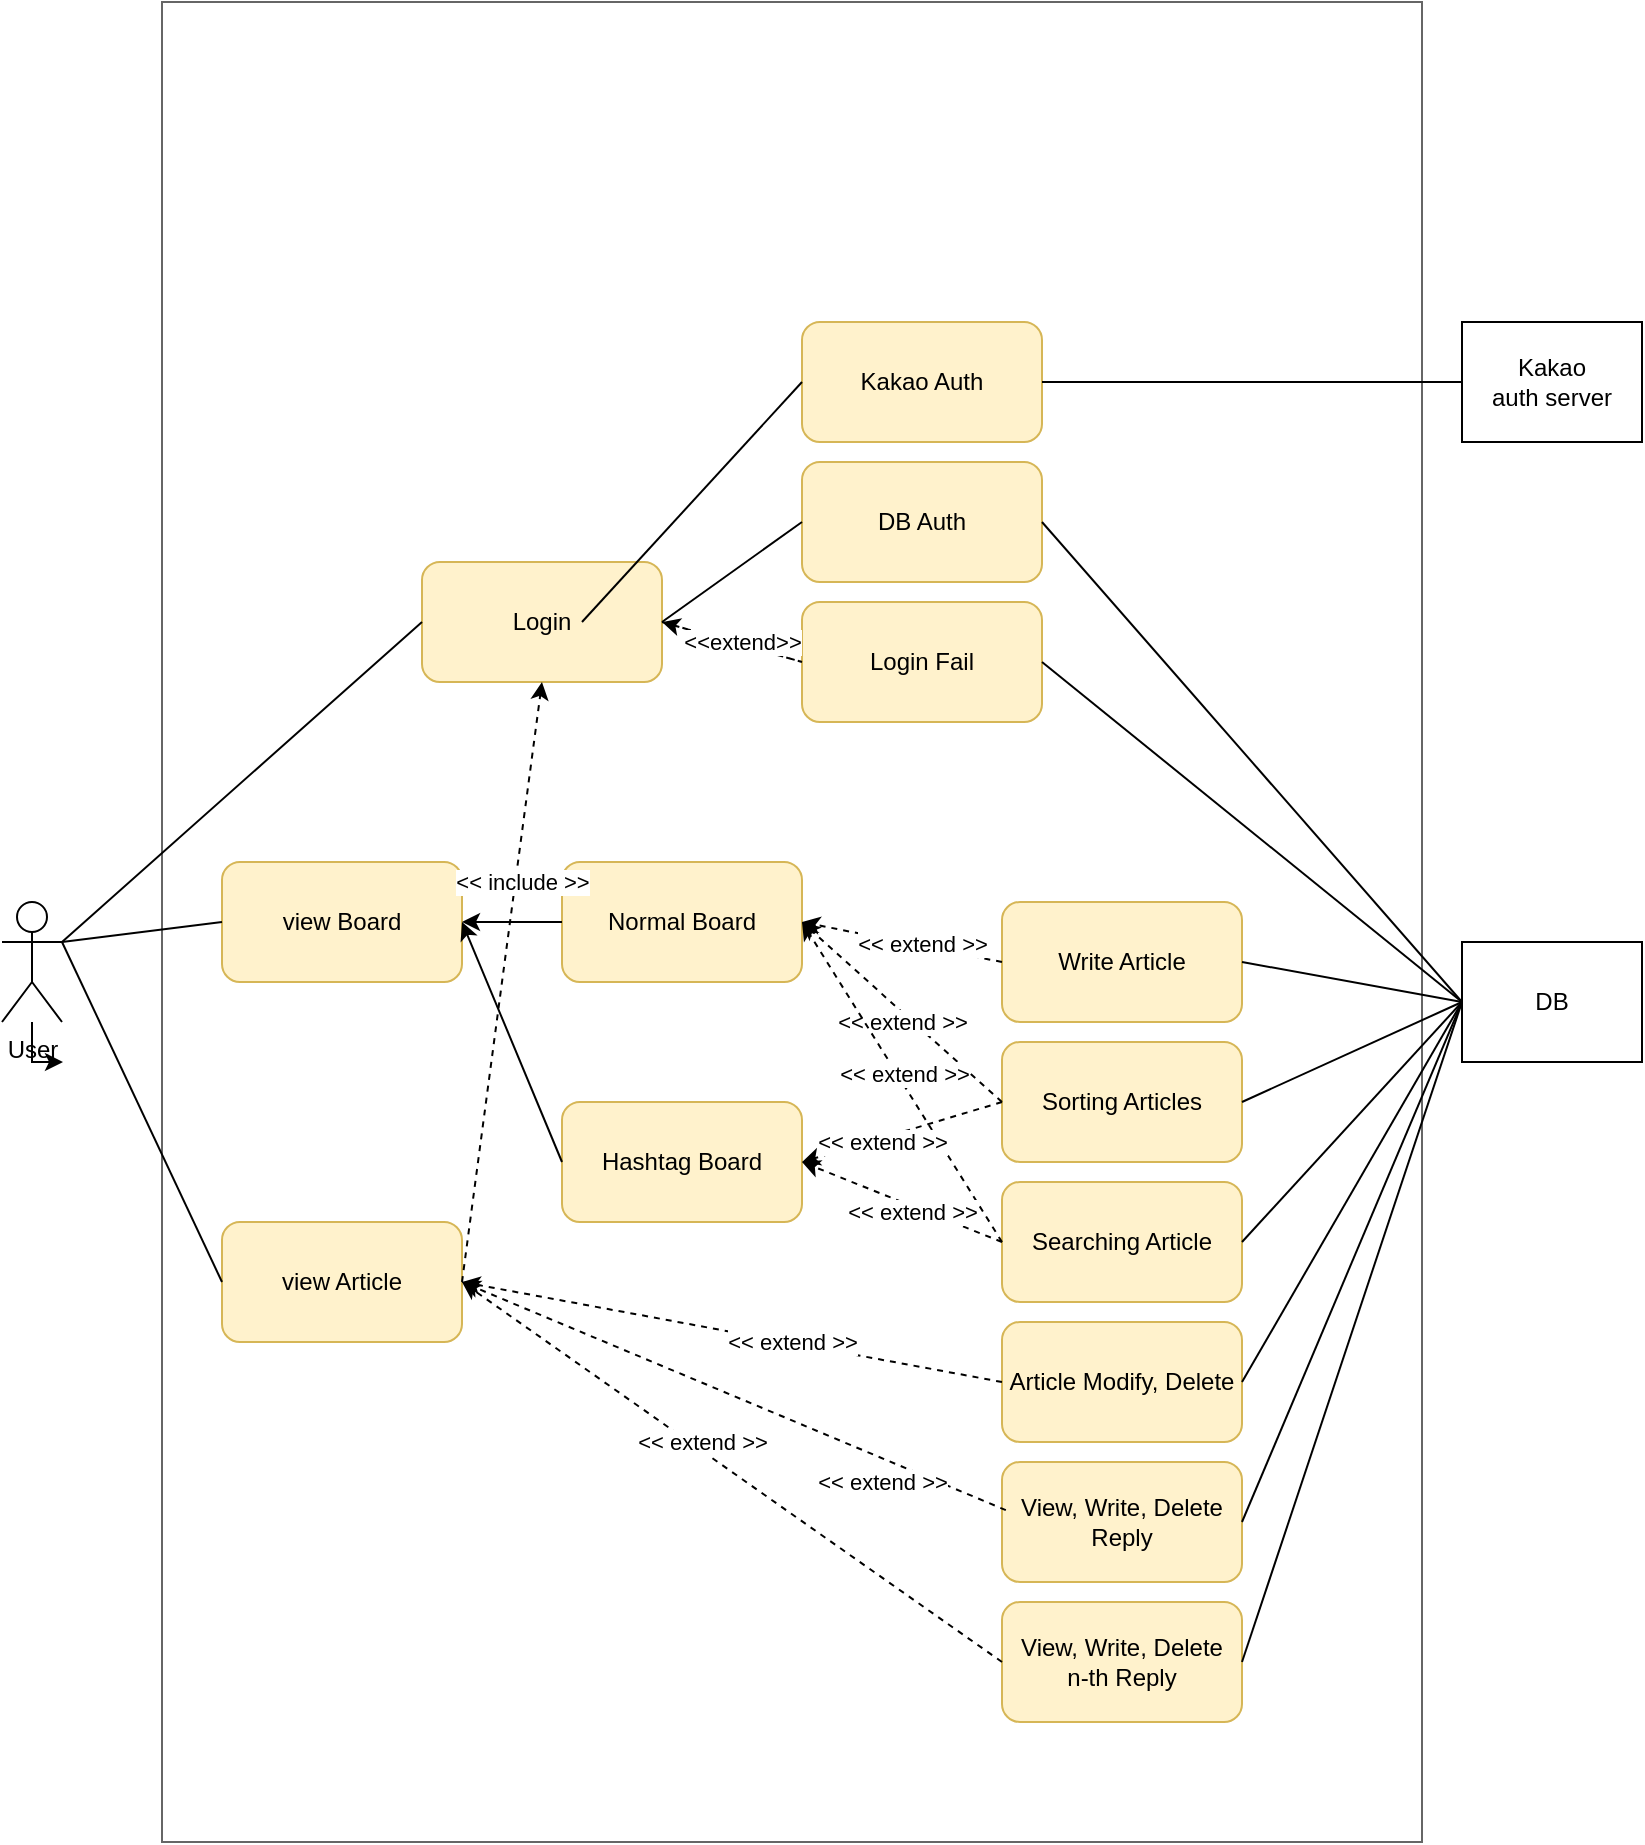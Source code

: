 <mxfile version="26.0.4">
  <diagram name="Page-1" id="ddwhHq-_0URFEDmxZ6XJ">
    <mxGraphModel dx="1168" dy="1875" grid="1" gridSize="10" guides="1" tooltips="1" connect="1" arrows="1" fold="1" page="1" pageScale="1" pageWidth="850" pageHeight="1100" math="0" shadow="0">
      <root>
        <mxCell id="0" />
        <mxCell id="1" parent="0" />
        <mxCell id="F9g1RhkNLmYPvMSbBIRF-37" value="" style="rounded=0;whiteSpace=wrap;html=1;fillColor=none;fontColor=#333333;strokeColor=#666666;" vertex="1" parent="1">
          <mxGeometry x="140" y="-190" width="630" height="920" as="geometry" />
        </mxCell>
        <mxCell id="F9g1RhkNLmYPvMSbBIRF-2" style="edgeStyle=orthogonalEdgeStyle;rounded=0;orthogonalLoop=1;jettySize=auto;html=1;" edge="1" parent="1" source="F9g1RhkNLmYPvMSbBIRF-1">
          <mxGeometry relative="1" as="geometry">
            <mxPoint x="90" y="340" as="targetPoint" />
          </mxGeometry>
        </mxCell>
        <mxCell id="F9g1RhkNLmYPvMSbBIRF-1" value="User" style="shape=umlActor;verticalLabelPosition=bottom;verticalAlign=top;html=1;outlineConnect=0;" vertex="1" parent="1">
          <mxGeometry x="60" y="260" width="30" height="60" as="geometry" />
        </mxCell>
        <mxCell id="F9g1RhkNLmYPvMSbBIRF-4" value="view Board" style="rounded=1;whiteSpace=wrap;html=1;fillColor=#fff2cc;strokeColor=#d6b656;" vertex="1" parent="1">
          <mxGeometry x="170" y="240" width="120" height="60" as="geometry" />
        </mxCell>
        <mxCell id="F9g1RhkNLmYPvMSbBIRF-5" value="view Article" style="rounded=1;whiteSpace=wrap;html=1;fillColor=#fff2cc;strokeColor=#d6b656;" vertex="1" parent="1">
          <mxGeometry x="170" y="420" width="120" height="60" as="geometry" />
        </mxCell>
        <mxCell id="F9g1RhkNLmYPvMSbBIRF-6" value="Login" style="rounded=1;whiteSpace=wrap;html=1;fillColor=#fff2cc;strokeColor=#d6b656;" vertex="1" parent="1">
          <mxGeometry x="270" y="90" width="120" height="60" as="geometry" />
        </mxCell>
        <mxCell id="F9g1RhkNLmYPvMSbBIRF-7" value="DB Auth" style="rounded=1;whiteSpace=wrap;html=1;fillColor=#fff2cc;strokeColor=#d6b656;" vertex="1" parent="1">
          <mxGeometry x="460" y="40" width="120" height="60" as="geometry" />
        </mxCell>
        <mxCell id="F9g1RhkNLmYPvMSbBIRF-8" value="Login Fail" style="rounded=1;whiteSpace=wrap;html=1;fillColor=#fff2cc;strokeColor=#d6b656;" vertex="1" parent="1">
          <mxGeometry x="460" y="110" width="120" height="60" as="geometry" />
        </mxCell>
        <mxCell id="F9g1RhkNLmYPvMSbBIRF-9" value="Normal Board" style="rounded=1;whiteSpace=wrap;html=1;fillColor=#fff2cc;strokeColor=#d6b656;" vertex="1" parent="1">
          <mxGeometry x="340" y="240" width="120" height="60" as="geometry" />
        </mxCell>
        <mxCell id="F9g1RhkNLmYPvMSbBIRF-10" value="Hashtag Board" style="rounded=1;whiteSpace=wrap;html=1;fillColor=#fff2cc;strokeColor=#d6b656;" vertex="1" parent="1">
          <mxGeometry x="340" y="360" width="120" height="60" as="geometry" />
        </mxCell>
        <mxCell id="F9g1RhkNLmYPvMSbBIRF-11" value="Write Article" style="rounded=1;whiteSpace=wrap;html=1;fillColor=#fff2cc;strokeColor=#d6b656;" vertex="1" parent="1">
          <mxGeometry x="560" y="260" width="120" height="60" as="geometry" />
        </mxCell>
        <mxCell id="F9g1RhkNLmYPvMSbBIRF-12" value="Sorting Articles" style="rounded=1;whiteSpace=wrap;html=1;fillColor=#fff2cc;strokeColor=#d6b656;" vertex="1" parent="1">
          <mxGeometry x="560" y="330" width="120" height="60" as="geometry" />
        </mxCell>
        <mxCell id="F9g1RhkNLmYPvMSbBIRF-13" value="Searching Article" style="rounded=1;whiteSpace=wrap;html=1;fillColor=#fff2cc;strokeColor=#d6b656;" vertex="1" parent="1">
          <mxGeometry x="560" y="400" width="120" height="60" as="geometry" />
        </mxCell>
        <mxCell id="F9g1RhkNLmYPvMSbBIRF-14" value="Article Modify, Delete" style="rounded=1;whiteSpace=wrap;html=1;fillColor=#fff2cc;strokeColor=#d6b656;" vertex="1" parent="1">
          <mxGeometry x="560" y="470" width="120" height="60" as="geometry" />
        </mxCell>
        <mxCell id="F9g1RhkNLmYPvMSbBIRF-15" value="View, Write, Delete Reply" style="rounded=1;whiteSpace=wrap;html=1;fillColor=#fff2cc;strokeColor=#d6b656;" vertex="1" parent="1">
          <mxGeometry x="560" y="540" width="120" height="60" as="geometry" />
        </mxCell>
        <mxCell id="F9g1RhkNLmYPvMSbBIRF-16" value="View, Write, Delete&lt;br&gt;n-th Reply" style="rounded=1;whiteSpace=wrap;html=1;fillColor=#fff2cc;strokeColor=#d6b656;" vertex="1" parent="1">
          <mxGeometry x="560" y="610" width="120" height="60" as="geometry" />
        </mxCell>
        <mxCell id="F9g1RhkNLmYPvMSbBIRF-17" value="DB" style="rounded=0;whiteSpace=wrap;html=1;" vertex="1" parent="1">
          <mxGeometry x="790" y="280" width="90" height="60" as="geometry" />
        </mxCell>
        <mxCell id="F9g1RhkNLmYPvMSbBIRF-20" value="" style="endArrow=none;html=1;rounded=0;exitX=1;exitY=0.333;exitDx=0;exitDy=0;exitPerimeter=0;entryX=0;entryY=0.5;entryDx=0;entryDy=0;" edge="1" parent="1" source="F9g1RhkNLmYPvMSbBIRF-1" target="F9g1RhkNLmYPvMSbBIRF-6">
          <mxGeometry width="50" height="50" relative="1" as="geometry">
            <mxPoint x="380" y="240" as="sourcePoint" />
            <mxPoint x="430" y="190" as="targetPoint" />
          </mxGeometry>
        </mxCell>
        <mxCell id="F9g1RhkNLmYPvMSbBIRF-21" value="" style="endArrow=none;html=1;rounded=0;exitX=1;exitY=0.333;exitDx=0;exitDy=0;exitPerimeter=0;entryX=0;entryY=0.5;entryDx=0;entryDy=0;" edge="1" parent="1" source="F9g1RhkNLmYPvMSbBIRF-1" target="F9g1RhkNLmYPvMSbBIRF-4">
          <mxGeometry width="50" height="50" relative="1" as="geometry">
            <mxPoint x="380" y="240" as="sourcePoint" />
            <mxPoint x="430" y="190" as="targetPoint" />
          </mxGeometry>
        </mxCell>
        <mxCell id="F9g1RhkNLmYPvMSbBIRF-22" value="" style="endArrow=none;html=1;rounded=0;exitX=1;exitY=0.333;exitDx=0;exitDy=0;exitPerimeter=0;entryX=0;entryY=0.5;entryDx=0;entryDy=0;" edge="1" parent="1" source="F9g1RhkNLmYPvMSbBIRF-1" target="F9g1RhkNLmYPvMSbBIRF-5">
          <mxGeometry width="50" height="50" relative="1" as="geometry">
            <mxPoint x="380" y="240" as="sourcePoint" />
            <mxPoint x="430" y="190" as="targetPoint" />
          </mxGeometry>
        </mxCell>
        <mxCell id="F9g1RhkNLmYPvMSbBIRF-27" value="" style="endArrow=classic;html=1;rounded=0;exitX=1;exitY=0.5;exitDx=0;exitDy=0;dashed=1;" edge="1" parent="1" source="F9g1RhkNLmYPvMSbBIRF-6">
          <mxGeometry relative="1" as="geometry">
            <mxPoint x="360" y="220" as="sourcePoint" />
            <mxPoint x="390" y="120" as="targetPoint" />
            <Array as="points">
              <mxPoint x="460" y="140" />
            </Array>
          </mxGeometry>
        </mxCell>
        <mxCell id="F9g1RhkNLmYPvMSbBIRF-28" value="&amp;lt;&amp;lt;extend&amp;gt;&amp;gt;" style="edgeLabel;resizable=0;html=1;;align=center;verticalAlign=middle;" connectable="0" vertex="1" parent="F9g1RhkNLmYPvMSbBIRF-27">
          <mxGeometry relative="1" as="geometry">
            <mxPoint x="-30" y="-10" as="offset" />
          </mxGeometry>
        </mxCell>
        <mxCell id="F9g1RhkNLmYPvMSbBIRF-29" value="" style="endArrow=none;html=1;rounded=0;exitX=1;exitY=0.5;exitDx=0;exitDy=0;entryX=0;entryY=0.5;entryDx=0;entryDy=0;" edge="1" parent="1" source="F9g1RhkNLmYPvMSbBIRF-7" target="F9g1RhkNLmYPvMSbBIRF-17">
          <mxGeometry width="50" height="50" relative="1" as="geometry">
            <mxPoint x="380" y="310" as="sourcePoint" />
            <mxPoint x="430" y="260" as="targetPoint" />
          </mxGeometry>
        </mxCell>
        <mxCell id="F9g1RhkNLmYPvMSbBIRF-30" value="" style="endArrow=none;html=1;rounded=0;exitX=1;exitY=0.5;exitDx=0;exitDy=0;" edge="1" parent="1" source="F9g1RhkNLmYPvMSbBIRF-8">
          <mxGeometry width="50" height="50" relative="1" as="geometry">
            <mxPoint x="530" y="80" as="sourcePoint" />
            <mxPoint x="790" y="310" as="targetPoint" />
          </mxGeometry>
        </mxCell>
        <mxCell id="F9g1RhkNLmYPvMSbBIRF-31" value="" style="endArrow=none;html=1;rounded=0;exitX=1;exitY=0.5;exitDx=0;exitDy=0;" edge="1" parent="1" source="F9g1RhkNLmYPvMSbBIRF-11">
          <mxGeometry width="50" height="50" relative="1" as="geometry">
            <mxPoint x="540" y="90" as="sourcePoint" />
            <mxPoint x="790" y="310" as="targetPoint" />
          </mxGeometry>
        </mxCell>
        <mxCell id="F9g1RhkNLmYPvMSbBIRF-32" value="" style="endArrow=none;html=1;rounded=0;exitX=1;exitY=0.5;exitDx=0;exitDy=0;" edge="1" parent="1" source="F9g1RhkNLmYPvMSbBIRF-12">
          <mxGeometry width="50" height="50" relative="1" as="geometry">
            <mxPoint x="710" y="390" as="sourcePoint" />
            <mxPoint x="790" y="310" as="targetPoint" />
          </mxGeometry>
        </mxCell>
        <mxCell id="F9g1RhkNLmYPvMSbBIRF-33" value="" style="endArrow=none;html=1;rounded=0;exitX=1;exitY=0.5;exitDx=0;exitDy=0;entryX=0;entryY=0.5;entryDx=0;entryDy=0;" edge="1" parent="1" source="F9g1RhkNLmYPvMSbBIRF-13" target="F9g1RhkNLmYPvMSbBIRF-17">
          <mxGeometry width="50" height="50" relative="1" as="geometry">
            <mxPoint x="400" y="340" as="sourcePoint" />
            <mxPoint x="450" y="290" as="targetPoint" />
          </mxGeometry>
        </mxCell>
        <mxCell id="F9g1RhkNLmYPvMSbBIRF-34" value="" style="endArrow=none;html=1;rounded=0;exitX=1;exitY=0.5;exitDx=0;exitDy=0;" edge="1" parent="1" source="F9g1RhkNLmYPvMSbBIRF-14">
          <mxGeometry width="50" height="50" relative="1" as="geometry">
            <mxPoint x="520" y="340" as="sourcePoint" />
            <mxPoint x="790" y="310" as="targetPoint" />
          </mxGeometry>
        </mxCell>
        <mxCell id="F9g1RhkNLmYPvMSbBIRF-35" value="" style="endArrow=none;html=1;rounded=0;exitX=1;exitY=0.5;exitDx=0;exitDy=0;" edge="1" parent="1" source="F9g1RhkNLmYPvMSbBIRF-15">
          <mxGeometry width="50" height="50" relative="1" as="geometry">
            <mxPoint x="520" y="450" as="sourcePoint" />
            <mxPoint x="790" y="310" as="targetPoint" />
          </mxGeometry>
        </mxCell>
        <mxCell id="F9g1RhkNLmYPvMSbBIRF-36" value="" style="endArrow=none;html=1;rounded=0;exitX=1;exitY=0.5;exitDx=0;exitDy=0;" edge="1" parent="1" source="F9g1RhkNLmYPvMSbBIRF-16">
          <mxGeometry width="50" height="50" relative="1" as="geometry">
            <mxPoint x="520" y="530" as="sourcePoint" />
            <mxPoint x="790" y="310" as="targetPoint" />
          </mxGeometry>
        </mxCell>
        <mxCell id="F9g1RhkNLmYPvMSbBIRF-38" value="Kakao&lt;br&gt;auth server" style="rounded=0;whiteSpace=wrap;html=1;" vertex="1" parent="1">
          <mxGeometry x="790" y="-30" width="90" height="60" as="geometry" />
        </mxCell>
        <mxCell id="F9g1RhkNLmYPvMSbBIRF-39" value="Kakao Auth" style="rounded=1;whiteSpace=wrap;html=1;fillColor=#fff2cc;strokeColor=#d6b656;" vertex="1" parent="1">
          <mxGeometry x="460" y="-30" width="120" height="60" as="geometry" />
        </mxCell>
        <mxCell id="F9g1RhkNLmYPvMSbBIRF-40" value="" style="endArrow=none;html=1;rounded=0;exitX=1;exitY=0.5;exitDx=0;exitDy=0;entryX=0;entryY=0.5;entryDx=0;entryDy=0;" edge="1" parent="1" source="F9g1RhkNLmYPvMSbBIRF-39" target="F9g1RhkNLmYPvMSbBIRF-38">
          <mxGeometry width="50" height="50" relative="1" as="geometry">
            <mxPoint x="520" y="140" as="sourcePoint" />
            <mxPoint x="570" y="90" as="targetPoint" />
          </mxGeometry>
        </mxCell>
        <mxCell id="F9g1RhkNLmYPvMSbBIRF-42" value="" style="endArrow=none;html=1;rounded=0;entryX=0;entryY=0.5;entryDx=0;entryDy=0;exitX=1;exitY=0.5;exitDx=0;exitDy=0;" edge="1" parent="1" source="F9g1RhkNLmYPvMSbBIRF-6" target="F9g1RhkNLmYPvMSbBIRF-7">
          <mxGeometry width="50" height="50" relative="1" as="geometry">
            <mxPoint x="350" y="120" as="sourcePoint" />
            <mxPoint x="570" y="120" as="targetPoint" />
          </mxGeometry>
        </mxCell>
        <mxCell id="F9g1RhkNLmYPvMSbBIRF-43" value="" style="endArrow=none;html=1;rounded=0;entryX=0;entryY=0.5;entryDx=0;entryDy=0;" edge="1" parent="1" target="F9g1RhkNLmYPvMSbBIRF-39">
          <mxGeometry width="50" height="50" relative="1" as="geometry">
            <mxPoint x="350" y="120" as="sourcePoint" />
            <mxPoint x="570" y="120" as="targetPoint" />
          </mxGeometry>
        </mxCell>
        <mxCell id="F9g1RhkNLmYPvMSbBIRF-46" value="" style="endArrow=classic;html=1;rounded=0;exitX=0;exitY=0.5;exitDx=0;exitDy=0;entryX=1;entryY=0.5;entryDx=0;entryDy=0;" edge="1" parent="1" source="F9g1RhkNLmYPvMSbBIRF-9" target="F9g1RhkNLmYPvMSbBIRF-4">
          <mxGeometry width="50" height="50" relative="1" as="geometry">
            <mxPoint x="340" y="420" as="sourcePoint" />
            <mxPoint x="390" y="370" as="targetPoint" />
          </mxGeometry>
        </mxCell>
        <mxCell id="F9g1RhkNLmYPvMSbBIRF-47" value="" style="endArrow=classic;html=1;rounded=0;exitX=0;exitY=0.5;exitDx=0;exitDy=0;entryX=1;entryY=0.5;entryDx=0;entryDy=0;" edge="1" parent="1" source="F9g1RhkNLmYPvMSbBIRF-10" target="F9g1RhkNLmYPvMSbBIRF-4">
          <mxGeometry width="50" height="50" relative="1" as="geometry">
            <mxPoint x="350" y="280" as="sourcePoint" />
            <mxPoint x="300" y="280" as="targetPoint" />
          </mxGeometry>
        </mxCell>
        <mxCell id="F9g1RhkNLmYPvMSbBIRF-48" value="" style="endArrow=classic;html=1;rounded=0;exitX=1;exitY=0.5;exitDx=0;exitDy=0;entryX=0.5;entryY=1;entryDx=0;entryDy=0;dashed=1;" edge="1" parent="1" source="F9g1RhkNLmYPvMSbBIRF-5" target="F9g1RhkNLmYPvMSbBIRF-6">
          <mxGeometry relative="1" as="geometry">
            <mxPoint x="360" y="130" as="sourcePoint" />
            <mxPoint x="470" y="150" as="targetPoint" />
          </mxGeometry>
        </mxCell>
        <mxCell id="F9g1RhkNLmYPvMSbBIRF-49" value="&amp;lt;&amp;lt; include &amp;gt;&amp;gt;" style="edgeLabel;resizable=0;html=1;;align=center;verticalAlign=middle;" connectable="0" vertex="1" parent="F9g1RhkNLmYPvMSbBIRF-48">
          <mxGeometry relative="1" as="geometry">
            <mxPoint x="10" y="-50" as="offset" />
          </mxGeometry>
        </mxCell>
        <mxCell id="F9g1RhkNLmYPvMSbBIRF-50" value="" style="endArrow=classic;html=1;rounded=0;exitX=0;exitY=0.5;exitDx=0;exitDy=0;entryX=1;entryY=0.5;entryDx=0;entryDy=0;dashed=1;" edge="1" parent="1" source="F9g1RhkNLmYPvMSbBIRF-16" target="F9g1RhkNLmYPvMSbBIRF-5">
          <mxGeometry relative="1" as="geometry">
            <mxPoint x="300" y="400" as="sourcePoint" />
            <mxPoint x="340" y="160" as="targetPoint" />
          </mxGeometry>
        </mxCell>
        <mxCell id="F9g1RhkNLmYPvMSbBIRF-51" value="&amp;lt;&amp;lt; extend &amp;gt;&amp;gt;" style="edgeLabel;resizable=0;html=1;;align=center;verticalAlign=middle;" connectable="0" vertex="1" parent="F9g1RhkNLmYPvMSbBIRF-50">
          <mxGeometry relative="1" as="geometry">
            <mxPoint x="-15" y="-15" as="offset" />
          </mxGeometry>
        </mxCell>
        <mxCell id="F9g1RhkNLmYPvMSbBIRF-52" value="" style="endArrow=classic;html=1;rounded=0;exitX=0.016;exitY=0.401;exitDx=0;exitDy=0;dashed=1;exitPerimeter=0;entryX=1;entryY=0.5;entryDx=0;entryDy=0;" edge="1" parent="1" source="F9g1RhkNLmYPvMSbBIRF-15" target="F9g1RhkNLmYPvMSbBIRF-5">
          <mxGeometry relative="1" as="geometry">
            <mxPoint x="570" y="650" as="sourcePoint" />
            <mxPoint x="290" y="390" as="targetPoint" />
          </mxGeometry>
        </mxCell>
        <mxCell id="F9g1RhkNLmYPvMSbBIRF-53" value="&amp;lt;&amp;lt; extend &amp;gt;&amp;gt;" style="edgeLabel;resizable=0;html=1;;align=center;verticalAlign=middle;" connectable="0" vertex="1" parent="F9g1RhkNLmYPvMSbBIRF-52">
          <mxGeometry relative="1" as="geometry">
            <mxPoint x="74" y="43" as="offset" />
          </mxGeometry>
        </mxCell>
        <mxCell id="F9g1RhkNLmYPvMSbBIRF-54" value="" style="endArrow=classic;html=1;rounded=0;exitX=0;exitY=0.5;exitDx=0;exitDy=0;dashed=1;entryX=1;entryY=0.5;entryDx=0;entryDy=0;" edge="1" parent="1" source="F9g1RhkNLmYPvMSbBIRF-14" target="F9g1RhkNLmYPvMSbBIRF-5">
          <mxGeometry relative="1" as="geometry">
            <mxPoint x="580" y="660" as="sourcePoint" />
            <mxPoint x="290" y="390" as="targetPoint" />
          </mxGeometry>
        </mxCell>
        <mxCell id="F9g1RhkNLmYPvMSbBIRF-55" value="&amp;lt;&amp;lt; extend &amp;gt;&amp;gt;" style="edgeLabel;resizable=0;html=1;;align=center;verticalAlign=middle;" connectable="0" vertex="1" parent="F9g1RhkNLmYPvMSbBIRF-54">
          <mxGeometry relative="1" as="geometry">
            <mxPoint x="30" y="5" as="offset" />
          </mxGeometry>
        </mxCell>
        <mxCell id="F9g1RhkNLmYPvMSbBIRF-56" value="" style="endArrow=classic;html=1;rounded=0;exitX=0;exitY=0.5;exitDx=0;exitDy=0;dashed=1;entryX=1;entryY=0.5;entryDx=0;entryDy=0;" edge="1" parent="1" source="F9g1RhkNLmYPvMSbBIRF-11" target="F9g1RhkNLmYPvMSbBIRF-9">
          <mxGeometry relative="1" as="geometry">
            <mxPoint x="570" y="510" as="sourcePoint" />
            <mxPoint x="300" y="460" as="targetPoint" />
          </mxGeometry>
        </mxCell>
        <mxCell id="F9g1RhkNLmYPvMSbBIRF-57" value="&amp;lt;&amp;lt; extend &amp;gt;&amp;gt;" style="edgeLabel;resizable=0;html=1;;align=center;verticalAlign=middle;" connectable="0" vertex="1" parent="F9g1RhkNLmYPvMSbBIRF-56">
          <mxGeometry relative="1" as="geometry">
            <mxPoint x="10" y="1" as="offset" />
          </mxGeometry>
        </mxCell>
        <mxCell id="F9g1RhkNLmYPvMSbBIRF-60" value="" style="endArrow=classic;html=1;rounded=0;exitX=0;exitY=0.5;exitDx=0;exitDy=0;dashed=1;entryX=1;entryY=0.5;entryDx=0;entryDy=0;" edge="1" parent="1" source="F9g1RhkNLmYPvMSbBIRF-12" target="F9g1RhkNLmYPvMSbBIRF-9">
          <mxGeometry relative="1" as="geometry">
            <mxPoint x="580" y="520" as="sourcePoint" />
            <mxPoint x="310" y="470" as="targetPoint" />
          </mxGeometry>
        </mxCell>
        <mxCell id="F9g1RhkNLmYPvMSbBIRF-61" value="&amp;lt;&amp;lt; extend &amp;gt;&amp;gt;" style="edgeLabel;resizable=0;html=1;;align=center;verticalAlign=middle;" connectable="0" vertex="1" parent="F9g1RhkNLmYPvMSbBIRF-60">
          <mxGeometry relative="1" as="geometry">
            <mxPoint y="5" as="offset" />
          </mxGeometry>
        </mxCell>
        <mxCell id="F9g1RhkNLmYPvMSbBIRF-62" value="" style="endArrow=classic;html=1;rounded=0;exitX=0;exitY=0.5;exitDx=0;exitDy=0;dashed=1;entryX=1;entryY=0.5;entryDx=0;entryDy=0;" edge="1" parent="1" source="F9g1RhkNLmYPvMSbBIRF-13" target="F9g1RhkNLmYPvMSbBIRF-9">
          <mxGeometry relative="1" as="geometry">
            <mxPoint x="590" y="530" as="sourcePoint" />
            <mxPoint x="320" y="480" as="targetPoint" />
          </mxGeometry>
        </mxCell>
        <mxCell id="F9g1RhkNLmYPvMSbBIRF-63" value="&amp;lt;&amp;lt; extend &amp;gt;&amp;gt;" style="edgeLabel;resizable=0;html=1;;align=center;verticalAlign=middle;" connectable="0" vertex="1" parent="F9g1RhkNLmYPvMSbBIRF-62">
          <mxGeometry relative="1" as="geometry">
            <mxPoint x="1" y="-4" as="offset" />
          </mxGeometry>
        </mxCell>
        <mxCell id="F9g1RhkNLmYPvMSbBIRF-64" value="" style="endArrow=classic;html=1;rounded=0;exitX=0;exitY=0.5;exitDx=0;exitDy=0;dashed=1;entryX=1;entryY=0.5;entryDx=0;entryDy=0;" edge="1" parent="1" source="F9g1RhkNLmYPvMSbBIRF-12" target="F9g1RhkNLmYPvMSbBIRF-10">
          <mxGeometry relative="1" as="geometry">
            <mxPoint x="600" y="540" as="sourcePoint" />
            <mxPoint x="330" y="490" as="targetPoint" />
          </mxGeometry>
        </mxCell>
        <mxCell id="F9g1RhkNLmYPvMSbBIRF-65" value="&amp;lt;&amp;lt; extend &amp;gt;&amp;gt;" style="edgeLabel;resizable=0;html=1;;align=center;verticalAlign=middle;" connectable="0" vertex="1" parent="F9g1RhkNLmYPvMSbBIRF-64">
          <mxGeometry relative="1" as="geometry">
            <mxPoint x="-10" y="5" as="offset" />
          </mxGeometry>
        </mxCell>
        <mxCell id="F9g1RhkNLmYPvMSbBIRF-68" value="" style="endArrow=classic;html=1;rounded=0;exitX=0;exitY=0.5;exitDx=0;exitDy=0;dashed=1;entryX=1;entryY=0.5;entryDx=0;entryDy=0;" edge="1" parent="1" source="F9g1RhkNLmYPvMSbBIRF-13" target="F9g1RhkNLmYPvMSbBIRF-10">
          <mxGeometry relative="1" as="geometry">
            <mxPoint x="610" y="550" as="sourcePoint" />
            <mxPoint x="340" y="500" as="targetPoint" />
          </mxGeometry>
        </mxCell>
        <mxCell id="F9g1RhkNLmYPvMSbBIRF-69" value="&amp;lt;&amp;lt; extend &amp;gt;&amp;gt;" style="edgeLabel;resizable=0;html=1;;align=center;verticalAlign=middle;" connectable="0" vertex="1" parent="F9g1RhkNLmYPvMSbBIRF-68">
          <mxGeometry relative="1" as="geometry">
            <mxPoint x="5" y="5" as="offset" />
          </mxGeometry>
        </mxCell>
      </root>
    </mxGraphModel>
  </diagram>
</mxfile>

